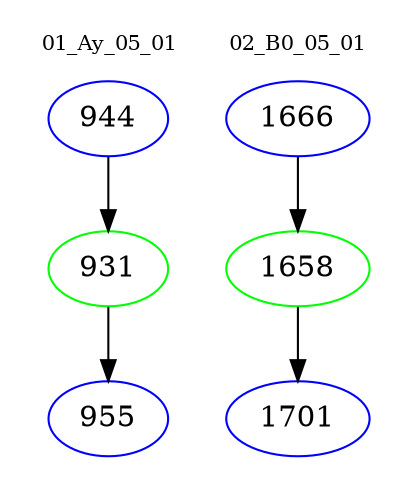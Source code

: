 digraph{
subgraph cluster_0 {
color = white
label = "01_Ay_05_01";
fontsize=10;
T0_944 [label="944", color="blue"]
T0_944 -> T0_931 [color="black"]
T0_931 [label="931", color="green"]
T0_931 -> T0_955 [color="black"]
T0_955 [label="955", color="blue"]
}
subgraph cluster_1 {
color = white
label = "02_B0_05_01";
fontsize=10;
T1_1666 [label="1666", color="blue"]
T1_1666 -> T1_1658 [color="black"]
T1_1658 [label="1658", color="green"]
T1_1658 -> T1_1701 [color="black"]
T1_1701 [label="1701", color="blue"]
}
}
